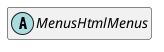 @startuml
set namespaceSeparator \\
hide members
hide << alias >> circle

abstract class MenusHtmlMenus
@enduml
